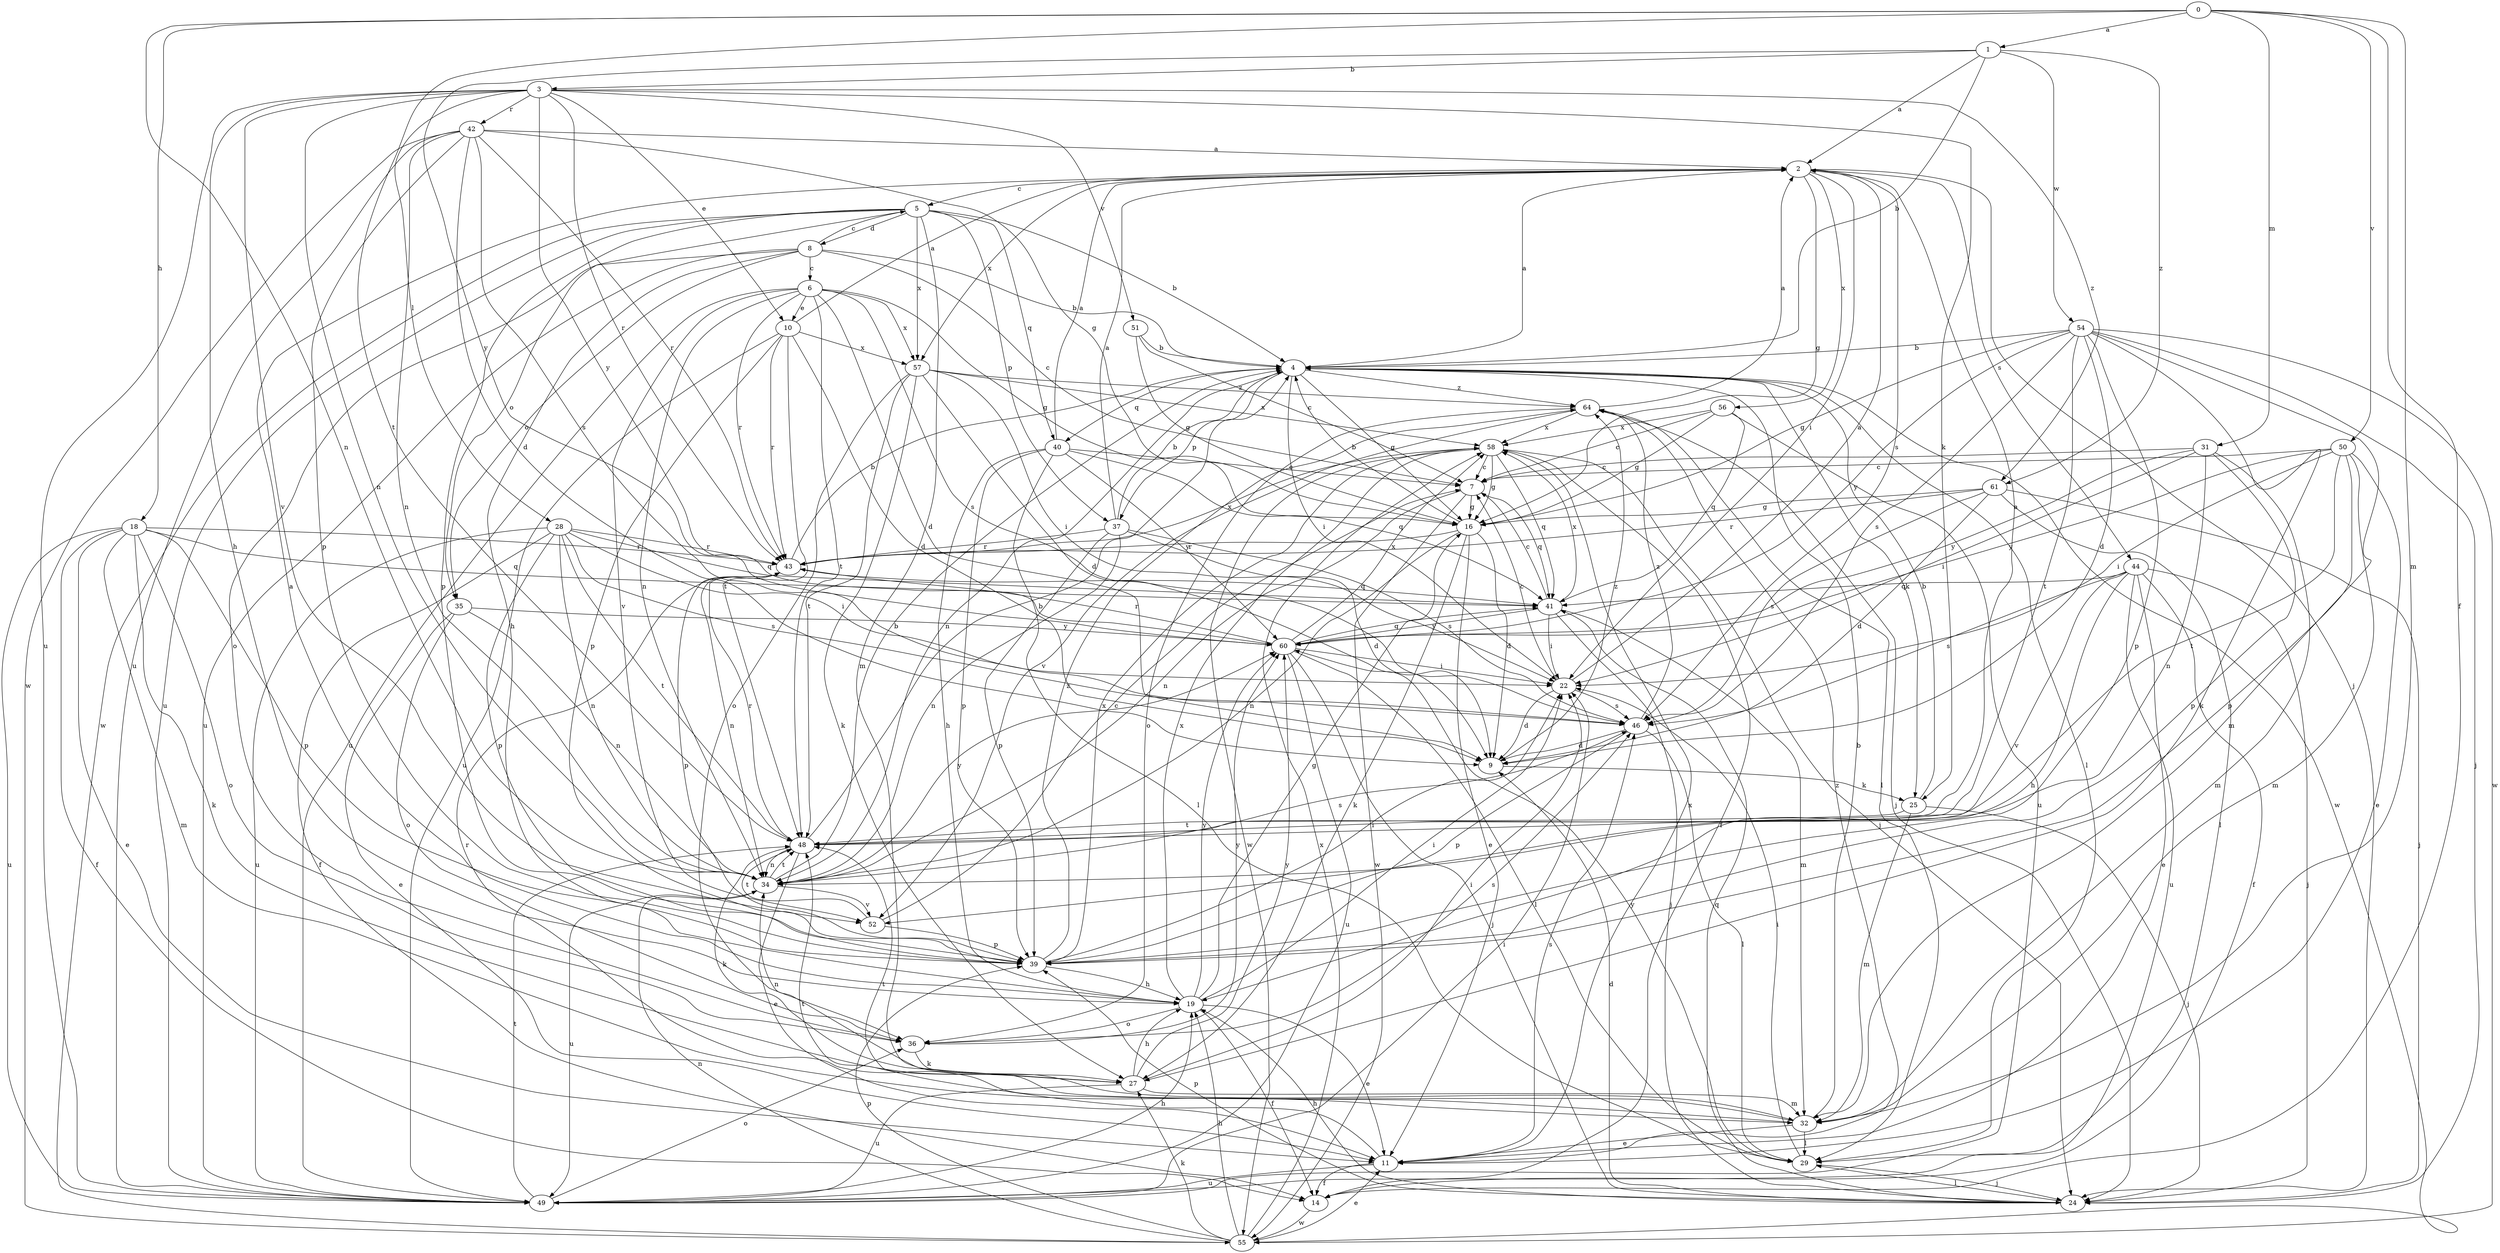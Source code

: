 strict digraph  {
0;
1;
2;
3;
4;
5;
6;
7;
8;
9;
10;
11;
14;
16;
18;
19;
22;
24;
25;
27;
28;
29;
31;
32;
34;
35;
36;
37;
39;
40;
41;
42;
43;
44;
46;
48;
49;
50;
51;
52;
54;
55;
56;
57;
58;
60;
61;
64;
0 -> 1  [label=a];
0 -> 14  [label=f];
0 -> 18  [label=h];
0 -> 31  [label=m];
0 -> 32  [label=m];
0 -> 34  [label=n];
0 -> 48  [label=t];
0 -> 50  [label=v];
1 -> 2  [label=a];
1 -> 3  [label=b];
1 -> 4  [label=b];
1 -> 54  [label=w];
1 -> 60  [label=y];
1 -> 61  [label=z];
2 -> 5  [label=c];
2 -> 16  [label=g];
2 -> 22  [label=i];
2 -> 24  [label=j];
2 -> 44  [label=s];
2 -> 46  [label=s];
2 -> 56  [label=x];
2 -> 57  [label=x];
3 -> 10  [label=e];
3 -> 19  [label=h];
3 -> 25  [label=k];
3 -> 28  [label=l];
3 -> 34  [label=n];
3 -> 42  [label=r];
3 -> 43  [label=r];
3 -> 49  [label=u];
3 -> 51  [label=v];
3 -> 52  [label=v];
3 -> 60  [label=y];
3 -> 61  [label=z];
4 -> 2  [label=a];
4 -> 16  [label=g];
4 -> 22  [label=i];
4 -> 25  [label=k];
4 -> 29  [label=l];
4 -> 34  [label=n];
4 -> 37  [label=p];
4 -> 40  [label=q];
4 -> 55  [label=w];
4 -> 64  [label=z];
5 -> 4  [label=b];
5 -> 8  [label=d];
5 -> 32  [label=m];
5 -> 35  [label=o];
5 -> 37  [label=p];
5 -> 39  [label=p];
5 -> 40  [label=q];
5 -> 49  [label=u];
5 -> 55  [label=w];
5 -> 57  [label=x];
6 -> 9  [label=d];
6 -> 10  [label=e];
6 -> 16  [label=g];
6 -> 34  [label=n];
6 -> 43  [label=r];
6 -> 46  [label=s];
6 -> 48  [label=t];
6 -> 49  [label=u];
6 -> 52  [label=v];
6 -> 57  [label=x];
7 -> 16  [label=g];
7 -> 34  [label=n];
7 -> 41  [label=q];
7 -> 55  [label=w];
8 -> 4  [label=b];
8 -> 5  [label=c];
8 -> 6  [label=c];
8 -> 7  [label=c];
8 -> 19  [label=h];
8 -> 35  [label=o];
8 -> 36  [label=o];
8 -> 49  [label=u];
9 -> 25  [label=k];
9 -> 64  [label=z];
10 -> 2  [label=a];
10 -> 9  [label=d];
10 -> 39  [label=p];
10 -> 43  [label=r];
10 -> 48  [label=t];
10 -> 49  [label=u];
10 -> 57  [label=x];
11 -> 14  [label=f];
11 -> 46  [label=s];
11 -> 48  [label=t];
11 -> 49  [label=u];
11 -> 58  [label=x];
11 -> 64  [label=z];
14 -> 55  [label=w];
16 -> 4  [label=b];
16 -> 9  [label=d];
16 -> 11  [label=e];
16 -> 27  [label=k];
16 -> 34  [label=n];
16 -> 43  [label=r];
18 -> 11  [label=e];
18 -> 14  [label=f];
18 -> 27  [label=k];
18 -> 32  [label=m];
18 -> 36  [label=o];
18 -> 39  [label=p];
18 -> 41  [label=q];
18 -> 43  [label=r];
18 -> 49  [label=u];
19 -> 2  [label=a];
19 -> 11  [label=e];
19 -> 14  [label=f];
19 -> 16  [label=g];
19 -> 22  [label=i];
19 -> 36  [label=o];
19 -> 58  [label=x];
19 -> 60  [label=y];
22 -> 2  [label=a];
22 -> 7  [label=c];
22 -> 9  [label=d];
22 -> 46  [label=s];
24 -> 9  [label=d];
24 -> 19  [label=h];
24 -> 29  [label=l];
24 -> 39  [label=p];
24 -> 41  [label=q];
25 -> 4  [label=b];
25 -> 24  [label=j];
25 -> 32  [label=m];
25 -> 48  [label=t];
27 -> 19  [label=h];
27 -> 22  [label=i];
27 -> 32  [label=m];
27 -> 34  [label=n];
27 -> 49  [label=u];
27 -> 60  [label=y];
28 -> 14  [label=f];
28 -> 22  [label=i];
28 -> 34  [label=n];
28 -> 39  [label=p];
28 -> 41  [label=q];
28 -> 43  [label=r];
28 -> 46  [label=s];
28 -> 48  [label=t];
28 -> 49  [label=u];
29 -> 22  [label=i];
29 -> 24  [label=j];
29 -> 60  [label=y];
31 -> 7  [label=c];
31 -> 22  [label=i];
31 -> 32  [label=m];
31 -> 34  [label=n];
31 -> 39  [label=p];
31 -> 60  [label=y];
32 -> 4  [label=b];
32 -> 11  [label=e];
32 -> 29  [label=l];
32 -> 43  [label=r];
32 -> 48  [label=t];
34 -> 4  [label=b];
34 -> 46  [label=s];
34 -> 48  [label=t];
34 -> 49  [label=u];
34 -> 52  [label=v];
34 -> 60  [label=y];
35 -> 11  [label=e];
35 -> 34  [label=n];
35 -> 36  [label=o];
35 -> 60  [label=y];
36 -> 27  [label=k];
36 -> 46  [label=s];
36 -> 60  [label=y];
37 -> 2  [label=a];
37 -> 4  [label=b];
37 -> 9  [label=d];
37 -> 34  [label=n];
37 -> 39  [label=p];
37 -> 43  [label=r];
37 -> 46  [label=s];
39 -> 19  [label=h];
39 -> 22  [label=i];
39 -> 58  [label=x];
39 -> 64  [label=z];
40 -> 2  [label=a];
40 -> 7  [label=c];
40 -> 19  [label=h];
40 -> 29  [label=l];
40 -> 39  [label=p];
40 -> 41  [label=q];
40 -> 60  [label=y];
41 -> 7  [label=c];
41 -> 22  [label=i];
41 -> 24  [label=j];
41 -> 32  [label=m];
41 -> 58  [label=x];
41 -> 60  [label=y];
42 -> 2  [label=a];
42 -> 9  [label=d];
42 -> 16  [label=g];
42 -> 34  [label=n];
42 -> 39  [label=p];
42 -> 43  [label=r];
42 -> 46  [label=s];
42 -> 49  [label=u];
42 -> 55  [label=w];
43 -> 4  [label=b];
43 -> 34  [label=n];
43 -> 39  [label=p];
43 -> 41  [label=q];
43 -> 58  [label=x];
44 -> 11  [label=e];
44 -> 14  [label=f];
44 -> 19  [label=h];
44 -> 24  [label=j];
44 -> 41  [label=q];
44 -> 46  [label=s];
44 -> 49  [label=u];
44 -> 52  [label=v];
46 -> 9  [label=d];
46 -> 29  [label=l];
46 -> 39  [label=p];
46 -> 64  [label=z];
48 -> 2  [label=a];
48 -> 4  [label=b];
48 -> 11  [label=e];
48 -> 27  [label=k];
48 -> 34  [label=n];
48 -> 43  [label=r];
49 -> 19  [label=h];
49 -> 22  [label=i];
49 -> 36  [label=o];
49 -> 48  [label=t];
50 -> 7  [label=c];
50 -> 11  [label=e];
50 -> 22  [label=i];
50 -> 32  [label=m];
50 -> 39  [label=p];
50 -> 48  [label=t];
50 -> 60  [label=y];
51 -> 4  [label=b];
51 -> 7  [label=c];
51 -> 16  [label=g];
52 -> 7  [label=c];
52 -> 39  [label=p];
52 -> 48  [label=t];
54 -> 4  [label=b];
54 -> 9  [label=d];
54 -> 16  [label=g];
54 -> 24  [label=j];
54 -> 27  [label=k];
54 -> 32  [label=m];
54 -> 39  [label=p];
54 -> 46  [label=s];
54 -> 48  [label=t];
54 -> 55  [label=w];
54 -> 60  [label=y];
55 -> 11  [label=e];
55 -> 19  [label=h];
55 -> 27  [label=k];
55 -> 34  [label=n];
55 -> 39  [label=p];
55 -> 58  [label=x];
56 -> 7  [label=c];
56 -> 16  [label=g];
56 -> 41  [label=q];
56 -> 49  [label=u];
56 -> 58  [label=x];
57 -> 9  [label=d];
57 -> 22  [label=i];
57 -> 27  [label=k];
57 -> 36  [label=o];
57 -> 48  [label=t];
57 -> 58  [label=x];
57 -> 64  [label=z];
58 -> 7  [label=c];
58 -> 14  [label=f];
58 -> 16  [label=g];
58 -> 24  [label=j];
58 -> 41  [label=q];
58 -> 55  [label=w];
60 -> 22  [label=i];
60 -> 24  [label=j];
60 -> 29  [label=l];
60 -> 41  [label=q];
60 -> 43  [label=r];
60 -> 49  [label=u];
60 -> 58  [label=x];
61 -> 9  [label=d];
61 -> 16  [label=g];
61 -> 24  [label=j];
61 -> 29  [label=l];
61 -> 43  [label=r];
61 -> 46  [label=s];
64 -> 2  [label=a];
64 -> 24  [label=j];
64 -> 29  [label=l];
64 -> 36  [label=o];
64 -> 52  [label=v];
64 -> 58  [label=x];
}
